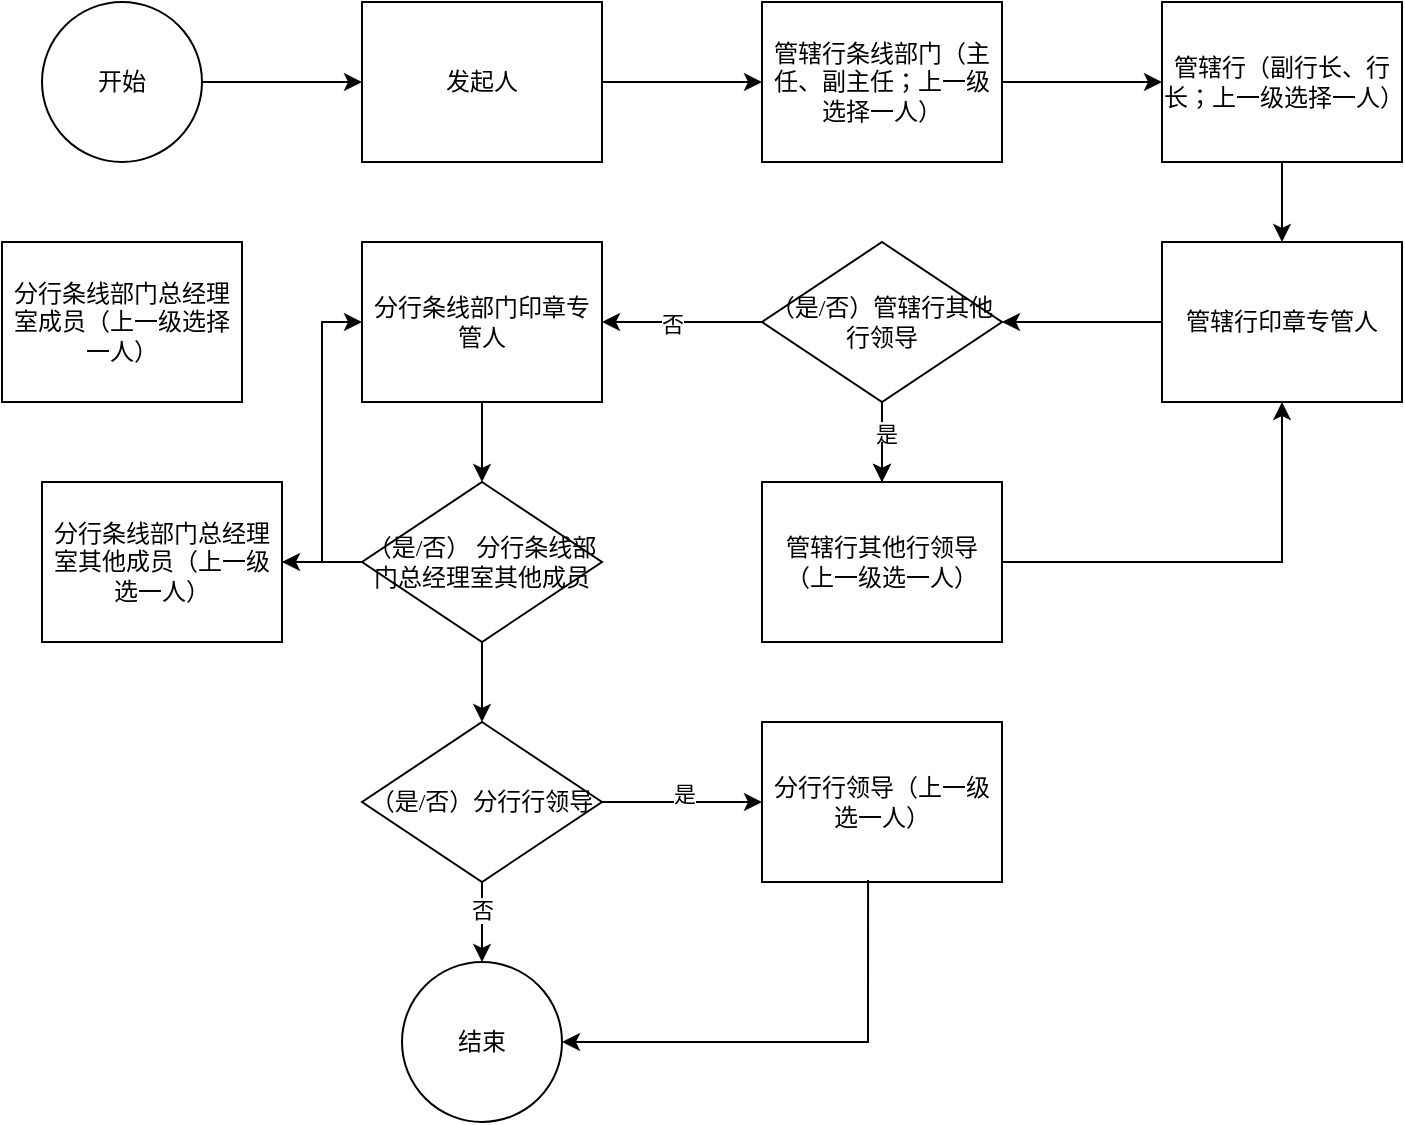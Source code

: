<mxfile version="22.0.4" type="github">
  <diagram id="C5RBs43oDa-KdzZeNtuy" name="Page-1">
    <mxGraphModel dx="880" dy="446" grid="1" gridSize="10" guides="1" tooltips="1" connect="1" arrows="1" fold="1" page="1" pageScale="1" pageWidth="827" pageHeight="1169" math="0" shadow="0">
      <root>
        <mxCell id="WIyWlLk6GJQsqaUBKTNV-0" />
        <mxCell id="WIyWlLk6GJQsqaUBKTNV-1" parent="WIyWlLk6GJQsqaUBKTNV-0" />
        <mxCell id="ZbH4Q7q5LVhCzutQQjPz-0" value="开始" style="ellipse;whiteSpace=wrap;html=1;aspect=fixed;" parent="WIyWlLk6GJQsqaUBKTNV-1" vertex="1">
          <mxGeometry x="40" y="40" width="80" height="80" as="geometry" />
        </mxCell>
        <mxCell id="ZbH4Q7q5LVhCzutQQjPz-1" value="发起人" style="rounded=0;whiteSpace=wrap;html=1;" parent="WIyWlLk6GJQsqaUBKTNV-1" vertex="1">
          <mxGeometry x="200" y="40" width="120" height="80" as="geometry" />
        </mxCell>
        <mxCell id="ZbH4Q7q5LVhCzutQQjPz-3" value="" style="endArrow=classic;html=1;rounded=0;exitX=1;exitY=0.5;exitDx=0;exitDy=0;" parent="WIyWlLk6GJQsqaUBKTNV-1" source="ZbH4Q7q5LVhCzutQQjPz-0" target="ZbH4Q7q5LVhCzutQQjPz-1" edge="1">
          <mxGeometry width="50" height="50" relative="1" as="geometry">
            <mxPoint x="390" y="260" as="sourcePoint" />
            <mxPoint x="440" y="210" as="targetPoint" />
          </mxGeometry>
        </mxCell>
        <mxCell id="ZbH4Q7q5LVhCzutQQjPz-7" style="edgeStyle=orthogonalEdgeStyle;rounded=0;orthogonalLoop=1;jettySize=auto;html=1;entryX=0;entryY=0.5;entryDx=0;entryDy=0;" parent="WIyWlLk6GJQsqaUBKTNV-1" source="ZbH4Q7q5LVhCzutQQjPz-4" target="ZbH4Q7q5LVhCzutQQjPz-6" edge="1">
          <mxGeometry relative="1" as="geometry" />
        </mxCell>
        <mxCell id="ZbH4Q7q5LVhCzutQQjPz-4" value="&lt;p class=&quot;MsoNormal&quot;&gt;管辖行条线部门（主任、副主任；上一级选择一人）&lt;/p&gt;" style="rounded=0;whiteSpace=wrap;html=1;" parent="WIyWlLk6GJQsqaUBKTNV-1" vertex="1">
          <mxGeometry x="400" y="40" width="120" height="80" as="geometry" />
        </mxCell>
        <mxCell id="ZbH4Q7q5LVhCzutQQjPz-5" value="" style="endArrow=classic;html=1;rounded=0;" parent="WIyWlLk6GJQsqaUBKTNV-1" source="ZbH4Q7q5LVhCzutQQjPz-1" target="ZbH4Q7q5LVhCzutQQjPz-4" edge="1">
          <mxGeometry width="50" height="50" relative="1" as="geometry">
            <mxPoint x="390" y="260" as="sourcePoint" />
            <mxPoint x="440" y="210" as="targetPoint" />
          </mxGeometry>
        </mxCell>
        <mxCell id="ZbH4Q7q5LVhCzutQQjPz-9" style="edgeStyle=orthogonalEdgeStyle;rounded=0;orthogonalLoop=1;jettySize=auto;html=1;entryX=0.5;entryY=0;entryDx=0;entryDy=0;" parent="WIyWlLk6GJQsqaUBKTNV-1" source="ZbH4Q7q5LVhCzutQQjPz-6" target="ZbH4Q7q5LVhCzutQQjPz-8" edge="1">
          <mxGeometry relative="1" as="geometry" />
        </mxCell>
        <mxCell id="ZbH4Q7q5LVhCzutQQjPz-6" value="&lt;p class=&quot;MsoNormal&quot;&gt;管辖行（副行长、行长；上一级选择一人）&lt;/p&gt;" style="rounded=0;whiteSpace=wrap;html=1;" parent="WIyWlLk6GJQsqaUBKTNV-1" vertex="1">
          <mxGeometry x="600" y="40" width="120" height="80" as="geometry" />
        </mxCell>
        <mxCell id="ZbH4Q7q5LVhCzutQQjPz-11" style="edgeStyle=orthogonalEdgeStyle;rounded=0;orthogonalLoop=1;jettySize=auto;html=1;" parent="WIyWlLk6GJQsqaUBKTNV-1" source="ZbH4Q7q5LVhCzutQQjPz-8" target="ZbH4Q7q5LVhCzutQQjPz-10" edge="1">
          <mxGeometry relative="1" as="geometry" />
        </mxCell>
        <mxCell id="ZbH4Q7q5LVhCzutQQjPz-8" value="&lt;p class=&quot;MsoNormal&quot;&gt;&lt;font face=&quot;宋体&quot;&gt;管辖行印章专管人&lt;/font&gt;&lt;/p&gt;" style="rounded=0;whiteSpace=wrap;html=1;" parent="WIyWlLk6GJQsqaUBKTNV-1" vertex="1">
          <mxGeometry x="600" y="160" width="120" height="80" as="geometry" />
        </mxCell>
        <mxCell id="ZbH4Q7q5LVhCzutQQjPz-13" style="edgeStyle=orthogonalEdgeStyle;rounded=0;orthogonalLoop=1;jettySize=auto;html=1;entryX=0.5;entryY=0;entryDx=0;entryDy=0;" parent="WIyWlLk6GJQsqaUBKTNV-1" source="ZbH4Q7q5LVhCzutQQjPz-10" target="ZbH4Q7q5LVhCzutQQjPz-12" edge="1">
          <mxGeometry relative="1" as="geometry" />
        </mxCell>
        <mxCell id="ZbH4Q7q5LVhCzutQQjPz-14" value="是" style="edgeLabel;html=1;align=center;verticalAlign=middle;resizable=0;points=[];" parent="ZbH4Q7q5LVhCzutQQjPz-13" vertex="1" connectable="0">
          <mxGeometry x="-0.225" y="2" relative="1" as="geometry">
            <mxPoint as="offset" />
          </mxGeometry>
        </mxCell>
        <mxCell id="ZbH4Q7q5LVhCzutQQjPz-16" style="edgeStyle=orthogonalEdgeStyle;rounded=0;orthogonalLoop=1;jettySize=auto;html=1;entryX=1;entryY=0.5;entryDx=0;entryDy=0;" parent="WIyWlLk6GJQsqaUBKTNV-1" source="ZbH4Q7q5LVhCzutQQjPz-10" target="ZbH4Q7q5LVhCzutQQjPz-15" edge="1">
          <mxGeometry relative="1" as="geometry" />
        </mxCell>
        <mxCell id="ZbH4Q7q5LVhCzutQQjPz-17" value="否" style="edgeLabel;html=1;align=center;verticalAlign=middle;resizable=0;points=[];" parent="ZbH4Q7q5LVhCzutQQjPz-16" vertex="1" connectable="0">
          <mxGeometry x="0.125" y="1" relative="1" as="geometry">
            <mxPoint as="offset" />
          </mxGeometry>
        </mxCell>
        <mxCell id="ZbH4Q7q5LVhCzutQQjPz-10" value="&lt;p class=&quot;MsoNormal&quot;&gt;&lt;font face=&quot;宋体&quot;&gt;（是&lt;/font&gt;&lt;font face=&quot;宋体&quot;&gt;/否）管辖行其他行领导&lt;/font&gt;&lt;/p&gt;" style="rhombus;whiteSpace=wrap;html=1;" parent="WIyWlLk6GJQsqaUBKTNV-1" vertex="1">
          <mxGeometry x="400" y="160" width="120" height="80" as="geometry" />
        </mxCell>
        <mxCell id="ZbH4Q7q5LVhCzutQQjPz-26" style="edgeStyle=orthogonalEdgeStyle;rounded=0;orthogonalLoop=1;jettySize=auto;html=1;" parent="WIyWlLk6GJQsqaUBKTNV-1" source="ZbH4Q7q5LVhCzutQQjPz-12" edge="1">
          <mxGeometry relative="1" as="geometry">
            <mxPoint x="460" y="280" as="targetPoint" />
          </mxGeometry>
        </mxCell>
        <mxCell id="ZbH4Q7q5LVhCzutQQjPz-40" style="edgeStyle=orthogonalEdgeStyle;rounded=0;orthogonalLoop=1;jettySize=auto;html=1;" parent="WIyWlLk6GJQsqaUBKTNV-1" source="ZbH4Q7q5LVhCzutQQjPz-12" target="ZbH4Q7q5LVhCzutQQjPz-8" edge="1">
          <mxGeometry relative="1" as="geometry" />
        </mxCell>
        <mxCell id="ZbH4Q7q5LVhCzutQQjPz-12" value="&lt;p class=&quot;MsoNormal&quot;&gt;管辖行其他行领导（上一级选一人）&lt;br&gt;&lt;/p&gt;" style="rounded=0;whiteSpace=wrap;html=1;" parent="WIyWlLk6GJQsqaUBKTNV-1" vertex="1">
          <mxGeometry x="400" y="280" width="120" height="80" as="geometry" />
        </mxCell>
        <mxCell id="ZbH4Q7q5LVhCzutQQjPz-30" style="edgeStyle=orthogonalEdgeStyle;rounded=0;orthogonalLoop=1;jettySize=auto;html=1;entryX=0.5;entryY=0;entryDx=0;entryDy=0;" parent="WIyWlLk6GJQsqaUBKTNV-1" source="ZbH4Q7q5LVhCzutQQjPz-15" target="ZbH4Q7q5LVhCzutQQjPz-18" edge="1">
          <mxGeometry relative="1" as="geometry" />
        </mxCell>
        <mxCell id="ZbH4Q7q5LVhCzutQQjPz-15" value="&lt;p class=&quot;MsoNormal&quot;&gt;&lt;font face=&quot;宋体&quot;&gt;分行条线部门印章专管人&lt;/font&gt;&lt;/p&gt;" style="rounded=0;whiteSpace=wrap;html=1;" parent="WIyWlLk6GJQsqaUBKTNV-1" vertex="1">
          <mxGeometry x="200" y="160" width="120" height="80" as="geometry" />
        </mxCell>
        <mxCell id="ZbH4Q7q5LVhCzutQQjPz-31" style="edgeStyle=orthogonalEdgeStyle;rounded=0;orthogonalLoop=1;jettySize=auto;html=1;" parent="WIyWlLk6GJQsqaUBKTNV-1" source="ZbH4Q7q5LVhCzutQQjPz-18" target="ZbH4Q7q5LVhCzutQQjPz-23" edge="1">
          <mxGeometry relative="1" as="geometry" />
        </mxCell>
        <mxCell id="ZbH4Q7q5LVhCzutQQjPz-45" style="edgeStyle=orthogonalEdgeStyle;rounded=0;orthogonalLoop=1;jettySize=auto;html=1;entryX=0.5;entryY=0;entryDx=0;entryDy=0;" parent="WIyWlLk6GJQsqaUBKTNV-1" source="ZbH4Q7q5LVhCzutQQjPz-18" target="ZbH4Q7q5LVhCzutQQjPz-44" edge="1">
          <mxGeometry relative="1" as="geometry" />
        </mxCell>
        <mxCell id="ZbH4Q7q5LVhCzutQQjPz-18" value="&lt;p class=&quot;MsoNormal&quot;&gt;&lt;font face=&quot;宋体&quot;&gt;（是&lt;/font&gt;&lt;font face=&quot;宋体&quot;&gt;/否） 分行条线部门总经理室其他成员&lt;/font&gt;&lt;/p&gt;" style="rhombus;whiteSpace=wrap;html=1;" parent="WIyWlLk6GJQsqaUBKTNV-1" vertex="1">
          <mxGeometry x="200" y="280" width="120" height="80" as="geometry" />
        </mxCell>
        <mxCell id="ZbH4Q7q5LVhCzutQQjPz-43" style="edgeStyle=orthogonalEdgeStyle;rounded=0;orthogonalLoop=1;jettySize=auto;html=1;entryX=0;entryY=0.5;entryDx=0;entryDy=0;" parent="WIyWlLk6GJQsqaUBKTNV-1" source="ZbH4Q7q5LVhCzutQQjPz-23" target="ZbH4Q7q5LVhCzutQQjPz-15" edge="1">
          <mxGeometry relative="1" as="geometry">
            <mxPoint x="100" y="200" as="targetPoint" />
          </mxGeometry>
        </mxCell>
        <mxCell id="ZbH4Q7q5LVhCzutQQjPz-23" value="&lt;p class=&quot;MsoNormal&quot;&gt;分行条线部门总经理室其他成员（上一级选一人）&lt;/p&gt;" style="rounded=0;whiteSpace=wrap;html=1;" parent="WIyWlLk6GJQsqaUBKTNV-1" vertex="1">
          <mxGeometry x="40" y="280" width="120" height="80" as="geometry" />
        </mxCell>
        <mxCell id="ZbH4Q7q5LVhCzutQQjPz-33" value="分行行领导（上一级选一人）" style="rounded=0;whiteSpace=wrap;html=1;" parent="WIyWlLk6GJQsqaUBKTNV-1" vertex="1">
          <mxGeometry x="400" y="400" width="120" height="80" as="geometry" />
        </mxCell>
        <mxCell id="ZbH4Q7q5LVhCzutQQjPz-36" value="结束" style="ellipse;whiteSpace=wrap;html=1;aspect=fixed;" parent="WIyWlLk6GJQsqaUBKTNV-1" vertex="1">
          <mxGeometry x="220" y="520" width="80" height="80" as="geometry" />
        </mxCell>
        <mxCell id="ZbH4Q7q5LVhCzutQQjPz-41" value="&lt;p class=&quot;MsoNormal&quot;&gt;分行条线部门总经理室成员（上一级选择一人）&lt;br&gt;&lt;/p&gt;" style="rounded=0;whiteSpace=wrap;html=1;" parent="WIyWlLk6GJQsqaUBKTNV-1" vertex="1">
          <mxGeometry x="20" y="160" width="120" height="80" as="geometry" />
        </mxCell>
        <mxCell id="ZbH4Q7q5LVhCzutQQjPz-46" style="edgeStyle=orthogonalEdgeStyle;rounded=0;orthogonalLoop=1;jettySize=auto;html=1;entryX=0;entryY=0.5;entryDx=0;entryDy=0;" parent="WIyWlLk6GJQsqaUBKTNV-1" source="ZbH4Q7q5LVhCzutQQjPz-44" target="ZbH4Q7q5LVhCzutQQjPz-33" edge="1">
          <mxGeometry relative="1" as="geometry" />
        </mxCell>
        <mxCell id="ZbH4Q7q5LVhCzutQQjPz-47" value="是" style="edgeLabel;html=1;align=center;verticalAlign=middle;resizable=0;points=[];" parent="ZbH4Q7q5LVhCzutQQjPz-46" vertex="1" connectable="0">
          <mxGeometry x="0.025" y="4" relative="1" as="geometry">
            <mxPoint as="offset" />
          </mxGeometry>
        </mxCell>
        <mxCell id="ZbH4Q7q5LVhCzutQQjPz-48" style="edgeStyle=orthogonalEdgeStyle;rounded=0;orthogonalLoop=1;jettySize=auto;html=1;entryX=0.5;entryY=0;entryDx=0;entryDy=0;" parent="WIyWlLk6GJQsqaUBKTNV-1" source="ZbH4Q7q5LVhCzutQQjPz-44" target="ZbH4Q7q5LVhCzutQQjPz-36" edge="1">
          <mxGeometry relative="1" as="geometry" />
        </mxCell>
        <mxCell id="ZbH4Q7q5LVhCzutQQjPz-49" value="否" style="edgeLabel;html=1;align=center;verticalAlign=middle;resizable=0;points=[];" parent="ZbH4Q7q5LVhCzutQQjPz-48" vertex="1" connectable="0">
          <mxGeometry x="-0.3" relative="1" as="geometry">
            <mxPoint as="offset" />
          </mxGeometry>
        </mxCell>
        <mxCell id="ZbH4Q7q5LVhCzutQQjPz-44" value="&lt;p class=&quot;MsoNormal&quot;&gt;&lt;font face=&quot;宋体&quot;&gt;（是&lt;/font&gt;&lt;font face=&quot;宋体&quot;&gt;/否）分行行领导&lt;/font&gt;&lt;/p&gt;" style="rhombus;whiteSpace=wrap;html=1;" parent="WIyWlLk6GJQsqaUBKTNV-1" vertex="1">
          <mxGeometry x="200" y="400" width="120" height="80" as="geometry" />
        </mxCell>
        <mxCell id="ZbH4Q7q5LVhCzutQQjPz-51" value="" style="endArrow=classic;html=1;rounded=0;entryX=1;entryY=0.5;entryDx=0;entryDy=0;exitX=0.442;exitY=0.988;exitDx=0;exitDy=0;exitPerimeter=0;" parent="WIyWlLk6GJQsqaUBKTNV-1" source="ZbH4Q7q5LVhCzutQQjPz-33" target="ZbH4Q7q5LVhCzutQQjPz-36" edge="1">
          <mxGeometry width="50" height="50" relative="1" as="geometry">
            <mxPoint x="330" y="490" as="sourcePoint" />
            <mxPoint x="380" y="440" as="targetPoint" />
            <Array as="points">
              <mxPoint x="453" y="560" />
            </Array>
          </mxGeometry>
        </mxCell>
      </root>
    </mxGraphModel>
  </diagram>
</mxfile>
